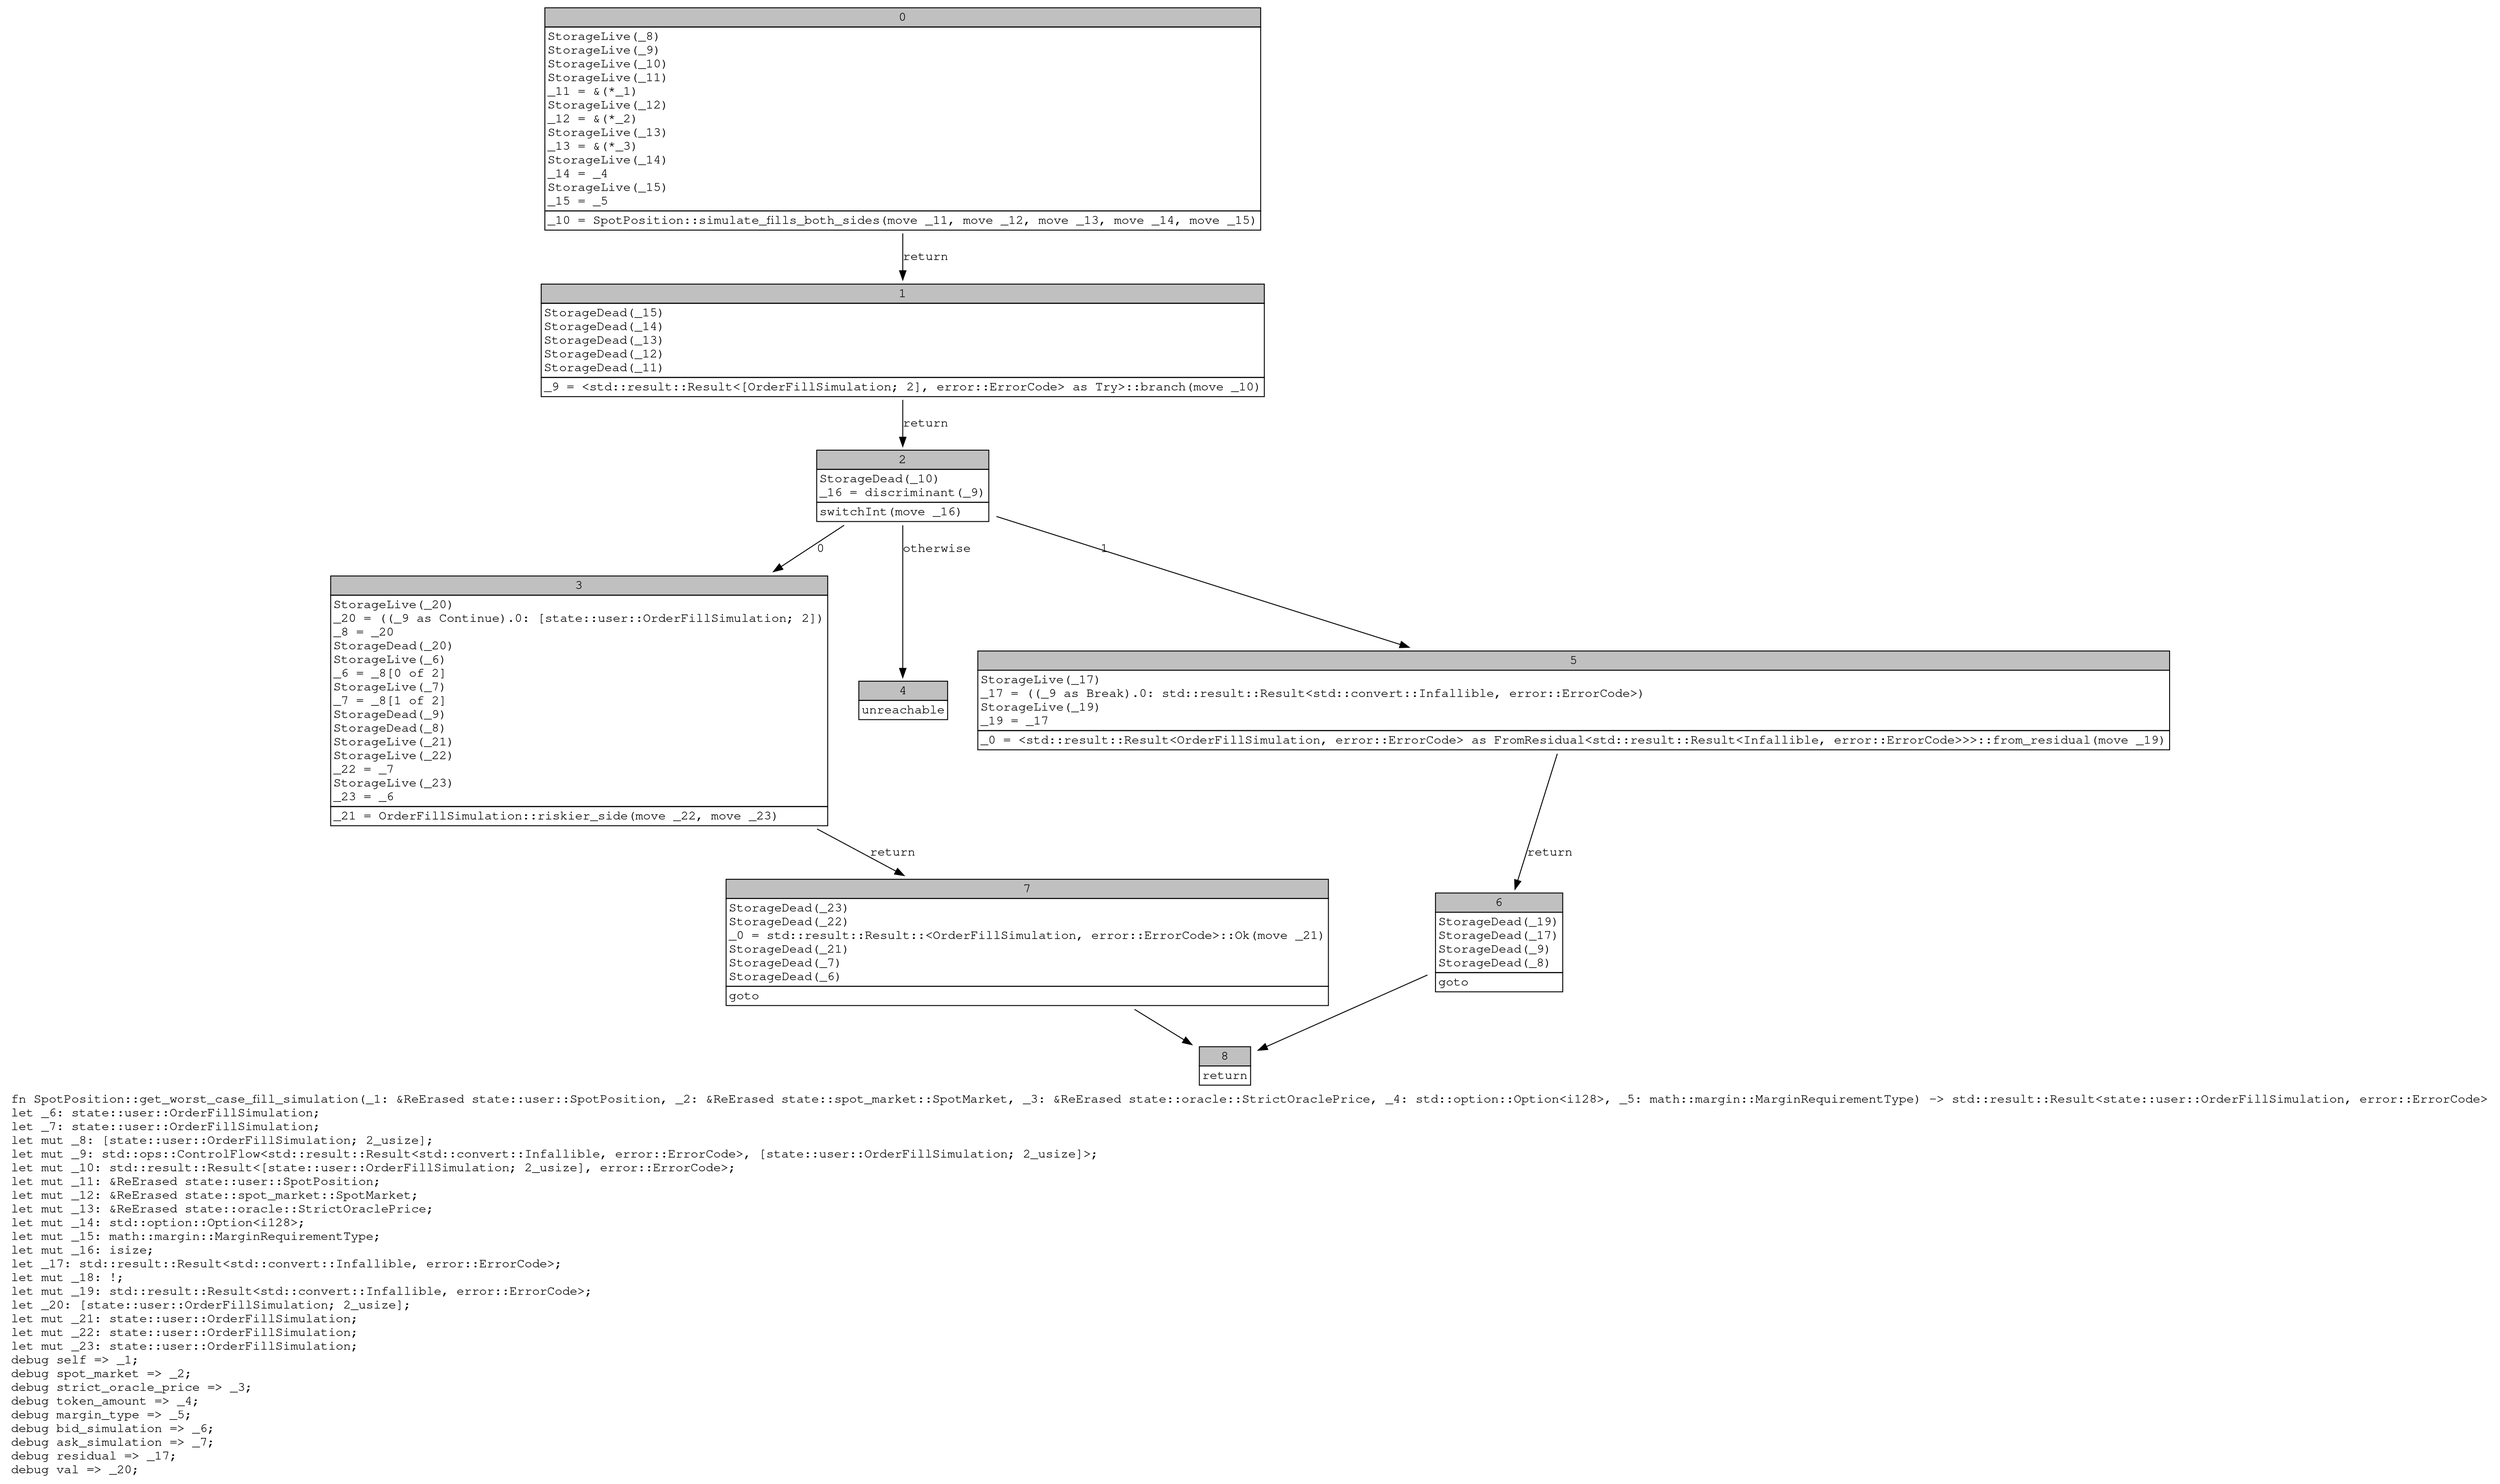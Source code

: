 digraph Mir_0_4347 {
    graph [fontname="Courier, monospace"];
    node [fontname="Courier, monospace"];
    edge [fontname="Courier, monospace"];
    label=<fn SpotPosition::get_worst_case_fill_simulation(_1: &amp;ReErased state::user::SpotPosition, _2: &amp;ReErased state::spot_market::SpotMarket, _3: &amp;ReErased state::oracle::StrictOraclePrice, _4: std::option::Option&lt;i128&gt;, _5: math::margin::MarginRequirementType) -&gt; std::result::Result&lt;state::user::OrderFillSimulation, error::ErrorCode&gt;<br align="left"/>let _6: state::user::OrderFillSimulation;<br align="left"/>let _7: state::user::OrderFillSimulation;<br align="left"/>let mut _8: [state::user::OrderFillSimulation; 2_usize];<br align="left"/>let mut _9: std::ops::ControlFlow&lt;std::result::Result&lt;std::convert::Infallible, error::ErrorCode&gt;, [state::user::OrderFillSimulation; 2_usize]&gt;;<br align="left"/>let mut _10: std::result::Result&lt;[state::user::OrderFillSimulation; 2_usize], error::ErrorCode&gt;;<br align="left"/>let mut _11: &amp;ReErased state::user::SpotPosition;<br align="left"/>let mut _12: &amp;ReErased state::spot_market::SpotMarket;<br align="left"/>let mut _13: &amp;ReErased state::oracle::StrictOraclePrice;<br align="left"/>let mut _14: std::option::Option&lt;i128&gt;;<br align="left"/>let mut _15: math::margin::MarginRequirementType;<br align="left"/>let mut _16: isize;<br align="left"/>let _17: std::result::Result&lt;std::convert::Infallible, error::ErrorCode&gt;;<br align="left"/>let mut _18: !;<br align="left"/>let mut _19: std::result::Result&lt;std::convert::Infallible, error::ErrorCode&gt;;<br align="left"/>let _20: [state::user::OrderFillSimulation; 2_usize];<br align="left"/>let mut _21: state::user::OrderFillSimulation;<br align="left"/>let mut _22: state::user::OrderFillSimulation;<br align="left"/>let mut _23: state::user::OrderFillSimulation;<br align="left"/>debug self =&gt; _1;<br align="left"/>debug spot_market =&gt; _2;<br align="left"/>debug strict_oracle_price =&gt; _3;<br align="left"/>debug token_amount =&gt; _4;<br align="left"/>debug margin_type =&gt; _5;<br align="left"/>debug bid_simulation =&gt; _6;<br align="left"/>debug ask_simulation =&gt; _7;<br align="left"/>debug residual =&gt; _17;<br align="left"/>debug val =&gt; _20;<br align="left"/>>;
    bb0__0_4347 [shape="none", label=<<table border="0" cellborder="1" cellspacing="0"><tr><td bgcolor="gray" align="center" colspan="1">0</td></tr><tr><td align="left" balign="left">StorageLive(_8)<br/>StorageLive(_9)<br/>StorageLive(_10)<br/>StorageLive(_11)<br/>_11 = &amp;(*_1)<br/>StorageLive(_12)<br/>_12 = &amp;(*_2)<br/>StorageLive(_13)<br/>_13 = &amp;(*_3)<br/>StorageLive(_14)<br/>_14 = _4<br/>StorageLive(_15)<br/>_15 = _5<br/></td></tr><tr><td align="left">_10 = SpotPosition::simulate_fills_both_sides(move _11, move _12, move _13, move _14, move _15)</td></tr></table>>];
    bb1__0_4347 [shape="none", label=<<table border="0" cellborder="1" cellspacing="0"><tr><td bgcolor="gray" align="center" colspan="1">1</td></tr><tr><td align="left" balign="left">StorageDead(_15)<br/>StorageDead(_14)<br/>StorageDead(_13)<br/>StorageDead(_12)<br/>StorageDead(_11)<br/></td></tr><tr><td align="left">_9 = &lt;std::result::Result&lt;[OrderFillSimulation; 2], error::ErrorCode&gt; as Try&gt;::branch(move _10)</td></tr></table>>];
    bb2__0_4347 [shape="none", label=<<table border="0" cellborder="1" cellspacing="0"><tr><td bgcolor="gray" align="center" colspan="1">2</td></tr><tr><td align="left" balign="left">StorageDead(_10)<br/>_16 = discriminant(_9)<br/></td></tr><tr><td align="left">switchInt(move _16)</td></tr></table>>];
    bb3__0_4347 [shape="none", label=<<table border="0" cellborder="1" cellspacing="0"><tr><td bgcolor="gray" align="center" colspan="1">3</td></tr><tr><td align="left" balign="left">StorageLive(_20)<br/>_20 = ((_9 as Continue).0: [state::user::OrderFillSimulation; 2])<br/>_8 = _20<br/>StorageDead(_20)<br/>StorageLive(_6)<br/>_6 = _8[0 of 2]<br/>StorageLive(_7)<br/>_7 = _8[1 of 2]<br/>StorageDead(_9)<br/>StorageDead(_8)<br/>StorageLive(_21)<br/>StorageLive(_22)<br/>_22 = _7<br/>StorageLive(_23)<br/>_23 = _6<br/></td></tr><tr><td align="left">_21 = OrderFillSimulation::riskier_side(move _22, move _23)</td></tr></table>>];
    bb4__0_4347 [shape="none", label=<<table border="0" cellborder="1" cellspacing="0"><tr><td bgcolor="gray" align="center" colspan="1">4</td></tr><tr><td align="left">unreachable</td></tr></table>>];
    bb5__0_4347 [shape="none", label=<<table border="0" cellborder="1" cellspacing="0"><tr><td bgcolor="gray" align="center" colspan="1">5</td></tr><tr><td align="left" balign="left">StorageLive(_17)<br/>_17 = ((_9 as Break).0: std::result::Result&lt;std::convert::Infallible, error::ErrorCode&gt;)<br/>StorageLive(_19)<br/>_19 = _17<br/></td></tr><tr><td align="left">_0 = &lt;std::result::Result&lt;OrderFillSimulation, error::ErrorCode&gt; as FromResidual&lt;std::result::Result&lt;Infallible, error::ErrorCode&gt;&gt;&gt;::from_residual(move _19)</td></tr></table>>];
    bb6__0_4347 [shape="none", label=<<table border="0" cellborder="1" cellspacing="0"><tr><td bgcolor="gray" align="center" colspan="1">6</td></tr><tr><td align="left" balign="left">StorageDead(_19)<br/>StorageDead(_17)<br/>StorageDead(_9)<br/>StorageDead(_8)<br/></td></tr><tr><td align="left">goto</td></tr></table>>];
    bb7__0_4347 [shape="none", label=<<table border="0" cellborder="1" cellspacing="0"><tr><td bgcolor="gray" align="center" colspan="1">7</td></tr><tr><td align="left" balign="left">StorageDead(_23)<br/>StorageDead(_22)<br/>_0 = std::result::Result::&lt;OrderFillSimulation, error::ErrorCode&gt;::Ok(move _21)<br/>StorageDead(_21)<br/>StorageDead(_7)<br/>StorageDead(_6)<br/></td></tr><tr><td align="left">goto</td></tr></table>>];
    bb8__0_4347 [shape="none", label=<<table border="0" cellborder="1" cellspacing="0"><tr><td bgcolor="gray" align="center" colspan="1">8</td></tr><tr><td align="left">return</td></tr></table>>];
    bb0__0_4347 -> bb1__0_4347 [label="return"];
    bb1__0_4347 -> bb2__0_4347 [label="return"];
    bb2__0_4347 -> bb3__0_4347 [label="0"];
    bb2__0_4347 -> bb5__0_4347 [label="1"];
    bb2__0_4347 -> bb4__0_4347 [label="otherwise"];
    bb3__0_4347 -> bb7__0_4347 [label="return"];
    bb5__0_4347 -> bb6__0_4347 [label="return"];
    bb6__0_4347 -> bb8__0_4347 [label=""];
    bb7__0_4347 -> bb8__0_4347 [label=""];
}
